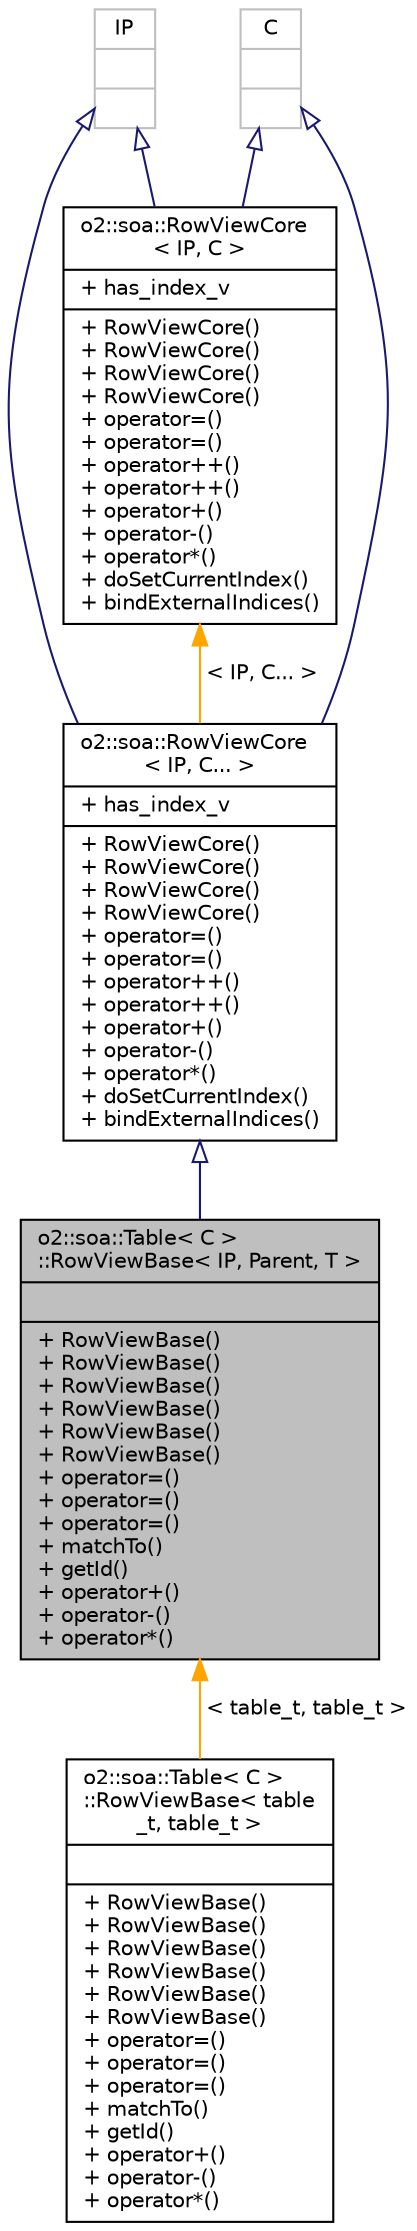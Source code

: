 digraph "o2::soa::Table&lt; C &gt;::RowViewBase&lt; IP, Parent, T &gt;"
{
 // INTERACTIVE_SVG=YES
  bgcolor="transparent";
  edge [fontname="Helvetica",fontsize="10",labelfontname="Helvetica",labelfontsize="10"];
  node [fontname="Helvetica",fontsize="10",shape=record];
  Node0 [label="{o2::soa::Table\< C \>\l::RowViewBase\< IP, Parent, T \>\n||+ RowViewBase()\l+ RowViewBase()\l+ RowViewBase()\l+ RowViewBase()\l+ RowViewBase()\l+ RowViewBase()\l+ operator=()\l+ operator=()\l+ operator=()\l+ matchTo()\l+ getId()\l+ operator+()\l+ operator-()\l+ operator*()\l}",height=0.2,width=0.4,color="black", fillcolor="grey75", style="filled", fontcolor="black"];
  Node1 -> Node0 [dir="back",color="midnightblue",fontsize="10",style="solid",arrowtail="onormal",fontname="Helvetica"];
  Node1 [label="{o2::soa::RowViewCore\l\< IP, C... \>\n|+ has_index_v\l|+ RowViewCore()\l+ RowViewCore()\l+ RowViewCore()\l+ RowViewCore()\l+ operator=()\l+ operator=()\l+ operator++()\l+ operator++()\l+ operator+()\l+ operator-()\l+ operator*()\l+ doSetCurrentIndex()\l+ bindExternalIndices()\l}",height=0.2,width=0.4,color="black",URL="$d7/d57/structo2_1_1soa_1_1RowViewCore.html"];
  Node2 -> Node1 [dir="back",color="midnightblue",fontsize="10",style="solid",arrowtail="onormal",fontname="Helvetica"];
  Node2 [label="{IP\n||}",height=0.2,width=0.4,color="grey75"];
  Node3 -> Node1 [dir="back",color="midnightblue",fontsize="10",style="solid",arrowtail="onormal",fontname="Helvetica"];
  Node3 [label="{C\n||}",height=0.2,width=0.4,color="grey75"];
  Node4 -> Node1 [dir="back",color="orange",fontsize="10",style="solid",label=" \< IP, C... \>" ,fontname="Helvetica"];
  Node4 [label="{o2::soa::RowViewCore\l\< IP, C \>\n|+ has_index_v\l|+ RowViewCore()\l+ RowViewCore()\l+ RowViewCore()\l+ RowViewCore()\l+ operator=()\l+ operator=()\l+ operator++()\l+ operator++()\l+ operator+()\l+ operator-()\l+ operator*()\l+ doSetCurrentIndex()\l+ bindExternalIndices()\l}",height=0.2,width=0.4,color="black",URL="$d7/d57/structo2_1_1soa_1_1RowViewCore.html"];
  Node2 -> Node4 [dir="back",color="midnightblue",fontsize="10",style="solid",arrowtail="onormal",fontname="Helvetica"];
  Node3 -> Node4 [dir="back",color="midnightblue",fontsize="10",style="solid",arrowtail="onormal",fontname="Helvetica"];
  Node0 -> Node5 [dir="back",color="orange",fontsize="10",style="solid",label=" \< table_t, table_t \>" ,fontname="Helvetica"];
  Node5 [label="{o2::soa::Table\< C \>\l::RowViewBase\< table\l_t, table_t \>\n||+ RowViewBase()\l+ RowViewBase()\l+ RowViewBase()\l+ RowViewBase()\l+ RowViewBase()\l+ RowViewBase()\l+ operator=()\l+ operator=()\l+ operator=()\l+ matchTo()\l+ getId()\l+ operator+()\l+ operator-()\l+ operator*()\l}",height=0.2,width=0.4,color="black",URL="$d5/d04/structo2_1_1soa_1_1Table_1_1RowViewBase.html"];
}
